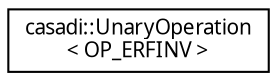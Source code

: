 digraph "Graphical Class Hierarchy"
{
  edge [fontname="FreeSans.ttf",fontsize="10",labelfontname="FreeSans.ttf",labelfontsize="10"];
  node [fontname="FreeSans.ttf",fontsize="10",shape=record];
  rankdir="LR";
  Node1 [label="casadi::UnaryOperation\l\< OP_ERFINV \>",height=0.2,width=0.4,color="black", fillcolor="white", style="filled",URL="$dd/d66/structcasadi_1_1UnaryOperation_3_01OP__ERFINV_01_4.html",tooltip="Inverse of error function. "];
}
